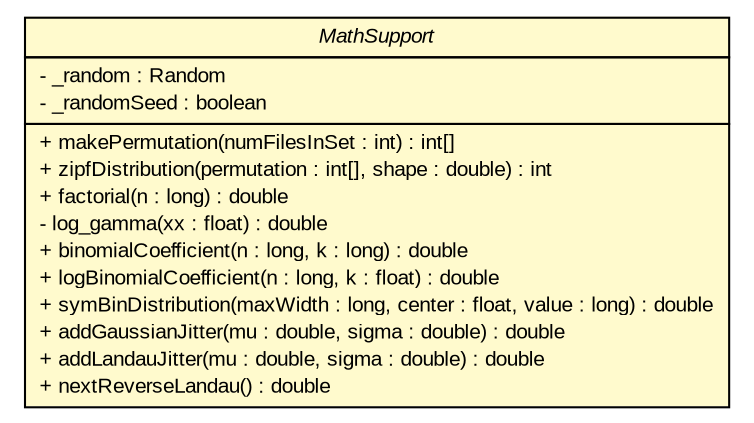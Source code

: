#!/usr/local/bin/dot
#
# Class diagram 
# Generated by UMLGraph version R5_7_2-3-gee82a7 (http://www.umlgraph.org/)
#

digraph G {
	edge [fontname="arial",fontsize=10,labelfontname="arial",labelfontsize=10];
	node [fontname="arial",fontsize=10,shape=plaintext];
	nodesep=0.25;
	ranksep=0.5;
	// org.edg.data.replication.optorsim.infrastructure.MathSupport
	c6213 [label=<<table title="org.edg.data.replication.optorsim.infrastructure.MathSupport" border="0" cellborder="1" cellspacing="0" cellpadding="2" port="p" bgcolor="lemonChiffon" href="./MathSupport.html">
		<tr><td><table border="0" cellspacing="0" cellpadding="1">
<tr><td align="center" balign="center"><font face="arial italic"> MathSupport </font></td></tr>
		</table></td></tr>
		<tr><td><table border="0" cellspacing="0" cellpadding="1">
<tr><td align="left" balign="left"> - _random : Random </td></tr>
<tr><td align="left" balign="left"> - _randomSeed : boolean </td></tr>
		</table></td></tr>
		<tr><td><table border="0" cellspacing="0" cellpadding="1">
<tr><td align="left" balign="left"> + makePermutation(numFilesInSet : int) : int[] </td></tr>
<tr><td align="left" balign="left"> + zipfDistribution(permutation : int[], shape : double) : int </td></tr>
<tr><td align="left" balign="left"> + factorial(n : long) : double </td></tr>
<tr><td align="left" balign="left"> - log_gamma(xx : float) : double </td></tr>
<tr><td align="left" balign="left"> + binomialCoefficient(n : long, k : long) : double </td></tr>
<tr><td align="left" balign="left"> + logBinomialCoefficient(n : long, k : float) : double </td></tr>
<tr><td align="left" balign="left"> + symBinDistribution(maxWidth : long, center : float, value : long) : double </td></tr>
<tr><td align="left" balign="left"> + addGaussianJitter(mu : double, sigma : double) : double </td></tr>
<tr><td align="left" balign="left"> + addLandauJitter(mu : double, sigma : double) : double </td></tr>
<tr><td align="left" balign="left"> + nextReverseLandau() : double </td></tr>
		</table></td></tr>
		</table>>, URL="./MathSupport.html", fontname="arial", fontcolor="black", fontsize=10.0];
}

